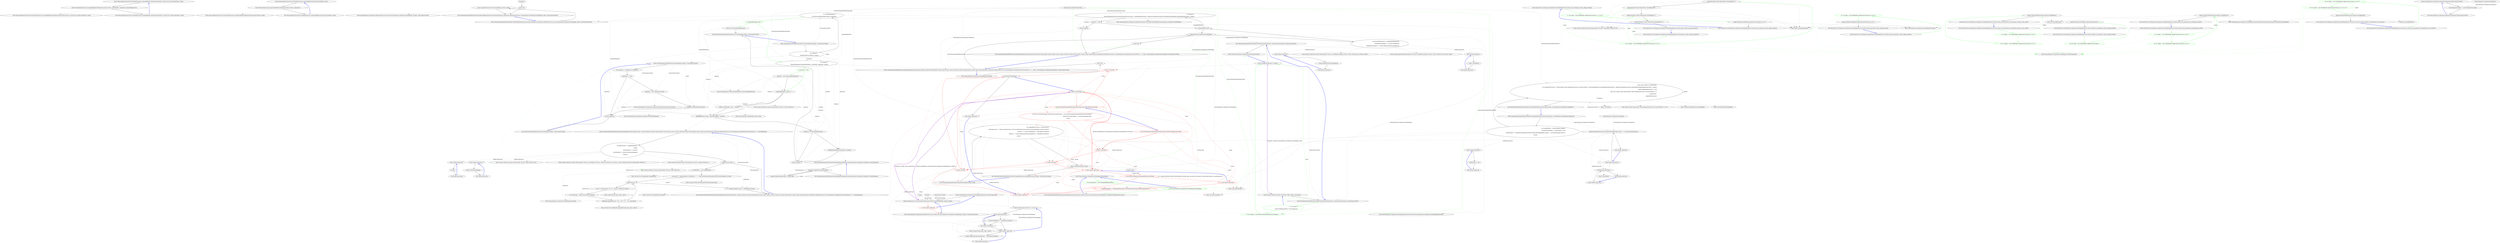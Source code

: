 digraph  {
n0 [cluster="Nancy.Authentication.Forms.ModuleExtensions.LoginAndRedirect(Nancy.NancyModule, System.Guid, System.DateTime?, string)", label="Entry Nancy.Authentication.Forms.ModuleExtensions.LoginAndRedirect(Nancy.NancyModule, System.Guid, System.DateTime?, string)", span="17-17"];
n1 [cluster="Nancy.Authentication.Forms.ModuleExtensions.LoginAndRedirect(Nancy.NancyModule, System.Guid, System.DateTime?, string)", label="return FormsAuthentication.UserLoggedInRedirectResponse(module.Context, userIdentifier, cookieExpiry, fallbackRedirectUrl);", span="19-19"];
n2 [cluster="Nancy.Authentication.Forms.ModuleExtensions.LoginAndRedirect(Nancy.NancyModule, System.Guid, System.DateTime?, string)", label="Exit Nancy.Authentication.Forms.ModuleExtensions.LoginAndRedirect(Nancy.NancyModule, System.Guid, System.DateTime?, string)", span="17-17"];
n3 [cluster="Nancy.Authentication.Forms.FormsAuthentication.UserLoggedInRedirectResponse(Nancy.NancyContext, System.Guid, System.DateTime?, string)", label="Entry Nancy.Authentication.Forms.FormsAuthentication.UserLoggedInRedirectResponse(Nancy.NancyContext, System.Guid, System.DateTime?, string)", span="80-80"];
n4 [cluster="Nancy.Authentication.Forms.ModuleExtensions.LogoutAndRedirect(Nancy.NancyModule, string)", label="Entry Nancy.Authentication.Forms.ModuleExtensions.LogoutAndRedirect(Nancy.NancyModule, string)", span="28-28"];
n5 [cluster="Nancy.Authentication.Forms.ModuleExtensions.LogoutAndRedirect(Nancy.NancyModule, string)", label="return FormsAuthentication.LogOutAndRedirectResponse(module.Context, redirectUrl);", span="30-30"];
n6 [cluster="Nancy.Authentication.Forms.ModuleExtensions.LogoutAndRedirect(Nancy.NancyModule, string)", label="Exit Nancy.Authentication.Forms.ModuleExtensions.LogoutAndRedirect(Nancy.NancyModule, string)", span="28-28"];
n7 [cluster="Nancy.Authentication.Forms.FormsAuthentication.LogOutAndRedirectResponse(Nancy.NancyContext, string)", label="Entry Nancy.Authentication.Forms.FormsAuthentication.LogOutAndRedirectResponse(Nancy.NancyContext, string)", span="102-102"];
m0_138 [cluster="Nancy.Responses.Negotiation.IResponseProcessor.Process(Nancy.Responses.Negotiation.MediaRange, dynamic, Nancy.NancyContext)", file="MediaRange.cs", label="Entry Nancy.Responses.Negotiation.IResponseProcessor.Process(Nancy.Responses.Negotiation.MediaRange, dynamic, Nancy.NancyContext)", span="32-32"];
m0_32 [cluster="string.Substring(int)", file="MediaRange.cs", label="Entry string.Substring(int)", span="0-0"];
m0_107 [cluster="string.Format(string, object, object)", file="MediaRange.cs", label="Entry string.Format(string, object, object)", span="0-0"];
m0_44 [cluster="string.Format(string, object, object)", file="MediaRange.cs", label="Entry string.Format(string, object, object)", span="0-0"];
m0_86 [cluster="Nancy.Response.WithHeader(string, string)", file="MediaRange.cs", label="Entry Nancy.Response.WithHeader(string, string)", span="46-46"];
m0_57 [cluster="System.Linq.IOrderedEnumerable<TSource>.ThenByDescending<TSource, TKey>(System.Func<TSource, TKey>)", file="MediaRange.cs", label="Entry System.Linq.IOrderedEnumerable<TSource>.ThenByDescending<TSource, TKey>(System.Func<TSource, TKey>)", span="0-0"];
m0_8 [cluster="Nancy.Routing.DefaultRouteInvoker.Invoke(Nancy.Routing.Route, Nancy.DynamicDictionary, Nancy.NancyContext)", file="MediaRange.cs", label="return strategy.Invoke(result, context);", span="45-45"];
m0_9 [cluster="Nancy.Routing.DefaultRouteInvoker.Invoke(Nancy.Routing.Route, Nancy.DynamicDictionary, Nancy.NancyContext)", file="MediaRange.cs", label="Exit Nancy.Routing.DefaultRouteInvoker.Invoke(Nancy.Routing.Route, Nancy.DynamicDictionary, Nancy.NancyContext)", span="38-38"];
m0_10 [cluster="Nancy.Routing.Route.Invoke(Nancy.DynamicDictionary)", file="MediaRange.cs", label="Entry Nancy.Routing.Route.Invoke(Nancy.DynamicDictionary)", span="54-54"];
m0_23 [cluster="Nancy.Responses.Negotiation.MediaRange.FromString(string)", color=red, community=0, file="MediaRange.cs", label="2: range.Parameters = MediaRangeParameters.FromString(contentType.Substring(separator))", span="95-95"];
m0_58 [cluster="Nancy.Responses.Negotiation.NegotiationContext.GetModelForMediaRange(Nancy.Responses.Negotiation.MediaRange)", file="MediaRange.cs", label="Entry Nancy.Responses.Negotiation.NegotiationContext.GetModelForMediaRange(Nancy.Responses.Negotiation.MediaRange)", span="61-61"];
m0_81 [cluster="Nancy.Routing.DefaultRouteInvoker.GetNegotiator(object, Nancy.NancyContext)", file="MediaRange.cs", label="Entry Nancy.Routing.DefaultRouteInvoker.GetNegotiator(object, Nancy.NancyContext)", span="194-194"];
m0_139 [cluster="Nancy.Routing.DefaultRouteInvoker.GetNegotiator(object, Nancy.NancyContext)", file="MediaRange.cs", label="var negotiator = routeResult as Negotiator", span="196-196"];
m0_141 [cluster="Nancy.Routing.DefaultRouteInvoker.GetNegotiator(object, Nancy.NancyContext)", file="MediaRange.cs", label="negotiator = new Negotiator(context)", span="200-200"];
m0_142 [cluster="Nancy.Routing.DefaultRouteInvoker.GetNegotiator(object, Nancy.NancyContext)", file="MediaRange.cs", label="negotiator.WithModel(routeResult)", span="201-201"];
m0_143 [cluster="Nancy.Routing.DefaultRouteInvoker.GetNegotiator(object, Nancy.NancyContext)", file="MediaRange.cs", label="return negotiator;", span="204-204"];
m0_140 [cluster="Nancy.Routing.DefaultRouteInvoker.GetNegotiator(object, Nancy.NancyContext)", file="MediaRange.cs", label="negotiator == null", span="198-198"];
m0_144 [cluster="Nancy.Routing.DefaultRouteInvoker.GetNegotiator(object, Nancy.NancyContext)", file="MediaRange.cs", label="Exit Nancy.Routing.DefaultRouteInvoker.GetNegotiator(object, Nancy.NancyContext)", span="194-194"];
m0_34 [cluster="lambda expression", file="MediaRange.cs", label="Tuple.Create(processor, (ProcessorMatch)processor.CanProcess(acceptHeader, model, context))", span="58-58"];
m0_35 [cluster="lambda expression", color=red, community=0, file="MediaRange.cs", label="21: Exit lambda expression", span="58-58"];
m0_36 [cluster="Nancy.Responses.Negotiation.IResponseProcessor.CanProcess(Nancy.Responses.Negotiation.MediaRange, dynamic, Nancy.NancyContext)", file="MediaRange.cs", label="Entry Nancy.Responses.Negotiation.IResponseProcessor.CanProcess(Nancy.Responses.Negotiation.MediaRange, dynamic, Nancy.NancyContext)", span="23-23"];
m0_7 [cluster="Nancy.Routing.DefaultRouteInvoker.Invoke(Nancy.Routing.Route, Nancy.DynamicDictionary, Nancy.NancyContext)", color=green, community=0, file="MediaRange.cs", label="9: var strategy = this.GetInvocationStrategy(result.GetType())", span="43-43"];
m0_37 [cluster="System.Tuple.Create<T1, T2>(T1, T2)", file="MediaRange.cs", label="Entry System.Tuple.Create<T1, T2>(T1, T2)", span="0-0"];
m0_38 [cluster="lambda expression", file="MediaRange.cs", label="Entry lambda expression", span="59-59"];
m0_39 [cluster="lambda expression", file="MediaRange.cs", label="x.Item2.ModelResult != MatchResult.NoMatch", span="59-59"];
m0_40 [cluster="lambda expression", file="MediaRange.cs", label="Exit lambda expression", span="59-59"];
m0_41 [cluster="lambda expression", file="MediaRange.cs", label="Entry lambda expression", span="60-60"];
m0_28 [cluster="Nancy.Routing.DefaultRouteInvoker.GetCompatibleProcessorsByHeader(string, dynamic, Nancy.NancyContext)", file="MediaRange.cs", label="var compatibleProcessors = this.processors\r\n                .Select(processor => Tuple.Create(processor, (ProcessorMatch)processor.CanProcess(acceptHeader, model, context)))\r\n                .Where(x => x.Item2.ModelResult != MatchResult.NoMatch)\r\n                .Where(x => x.Item2.RequestedContentTypeResult != MatchResult.NoMatch)\r\n                .ToList()", span="57-61"];
m0_133 [cluster="Unk.Matches", file="MediaRange.cs", label="Entry Unk.Matches", span=""];
m0_12 [cluster="Unk.GetType", file="MediaRange.cs", label="Entry Unk.GetType", span=""];
m0_13 [cluster="Nancy.Routing.DefaultRouteInvoker.GetInvocationStrategy(System.Type)", color=red, community=0, file="MediaRange.cs", label="9: Entry Nancy.Routing.DefaultRouteInvoker.GetInvocationStrategy(System.Type)", span="48-48"];
m0_14 [cluster="Unk.Invoke", color=red, community=0, file="MediaRange.cs", label="9: Entry Unk.Invoke", span=""];
m0_15 [cluster="Nancy.Routing.DefaultRouteInvoker.GetInvocationStrategy(System.Type)", color=red, community=0, file="MediaRange.cs", label="9: return invocationStrategies.Where(invocationStrategy => invocationStrategy.Key.IsAssignableFrom(resultType))\r\n                                        .Select(invocationStrategy => invocationStrategy.Value)\r\n                                        .First();", span="50-52"];
m0_17 [cluster="Unk.Where", color=red, community=0, file="MediaRange.cs", label="9: Entry Unk.Where", span=""];
m0_19 [cluster="Unk.First", color=red, community=0, file="MediaRange.cs", label="9: Entry Unk.First", span=""];
m0_22 [cluster="lambda expression", color=red, community=0, file="MediaRange.cs", label="9: Exit lambda expression", span="50-50"];
m0_16 [cluster="Nancy.Routing.DefaultRouteInvoker.GetInvocationStrategy(System.Type)", color=red, community=0, file="MediaRange.cs", label="9: Exit Nancy.Routing.DefaultRouteInvoker.GetInvocationStrategy(System.Type)", span="48-48"];
m0_18 [cluster="Unk.Select", color=red, community=0, file="MediaRange.cs", label="9: Entry Unk.Select", span=""];
m0_20 [cluster="lambda expression", color=red, community=0, file="MediaRange.cs", label="5: Entry lambda expression", span="50-50"];
m0_21 [cluster="lambda expression", color=red, community=0, file="MediaRange.cs", label="9: invocationStrategy.Key.IsAssignableFrom(resultType)", span="50-50"];
m0_24 [cluster="lambda expression", color=red, community=0, file="MediaRange.cs", label="9: Entry lambda expression", span="51-51"];
m0_25 [cluster="lambda expression", file="MediaRange.cs", label="invocationStrategy.Value", span="51-51"];
m0_105 [cluster="System.Text.StringBuilder.StringBuilder()", file="MediaRange.cs", label="Entry System.Text.StringBuilder.StringBuilder()", span="0-0"];
m0_87 [cluster="Nancy.Routing.DefaultRouteInvoker.AddLinkHeaders(Nancy.NancyContext, System.Collections.Generic.IEnumerable<System.Tuple<string, System.Collections.Generic.IEnumerable<System.Tuple<Nancy.Responses.Negotiation.IResponseProcessor, Nancy.Responses.Negotiation.ProcessorMatch>>>>, Nancy.Response)", file="MediaRange.cs", label="Entry Nancy.Routing.DefaultRouteInvoker.AddLinkHeaders(Nancy.NancyContext, System.Collections.Generic.IEnumerable<System.Tuple<string, System.Collections.Generic.IEnumerable<System.Tuple<Nancy.Responses.Negotiation.IResponseProcessor, Nancy.Responses.Negotiation.ProcessorMatch>>>>, Nancy.Response)", span="140-140"];
m0_93 [cluster="Nancy.Routing.DefaultRouteInvoker.AddLinkHeaders(Nancy.NancyContext, System.Collections.Generic.IEnumerable<System.Tuple<string, System.Collections.Generic.IEnumerable<System.Tuple<Nancy.Responses.Negotiation.IResponseProcessor, Nancy.Responses.Negotiation.ProcessorMatch>>>>, Nancy.Response)", file="MediaRange.cs", label="linkProcessors.Any()", span="148-148"];
m0_92 [cluster="Nancy.Routing.DefaultRouteInvoker.AddLinkHeaders(Nancy.NancyContext, System.Collections.Generic.IEnumerable<System.Tuple<string, System.Collections.Generic.IEnumerable<System.Tuple<Nancy.Responses.Negotiation.IResponseProcessor, Nancy.Responses.Negotiation.ProcessorMatch>>>>, Nancy.Response)", file="MediaRange.cs", label="var linkProcessors = compatibleHeaders\r\n                .Skip(1)\r\n                .SelectMany(m => m.Item2)\r\n                .SelectMany(p => p.Item1.ExtensionMappings)\r\n                .ToArray()", span="142-146"];
m0_94 [cluster="Nancy.Routing.DefaultRouteInvoker.AddLinkHeaders(Nancy.NancyContext, System.Collections.Generic.IEnumerable<System.Tuple<string, System.Collections.Generic.IEnumerable<System.Tuple<Nancy.Responses.Negotiation.IResponseProcessor, Nancy.Responses.Negotiation.ProcessorMatch>>>>, Nancy.Response)", file="MediaRange.cs", label="var linkBuilder = new StringBuilder()", span="150-150"];
m0_95 [cluster="Nancy.Routing.DefaultRouteInvoker.AddLinkHeaders(Nancy.NancyContext, System.Collections.Generic.IEnumerable<System.Tuple<string, System.Collections.Generic.IEnumerable<System.Tuple<Nancy.Responses.Negotiation.IResponseProcessor, Nancy.Responses.Negotiation.ProcessorMatch>>>>, Nancy.Response)", file="MediaRange.cs", label="var baseUrl = context.Request.Url.BasePath + ''/'' + Path.GetFileNameWithoutExtension(context.Request.Url.Path)", span="152-152"];
m0_100 [cluster="Nancy.Routing.DefaultRouteInvoker.AddLinkHeaders(Nancy.NancyContext, System.Collections.Generic.IEnumerable<System.Tuple<string, System.Collections.Generic.IEnumerable<System.Tuple<Nancy.Responses.Negotiation.IResponseProcessor, Nancy.Responses.Negotiation.ProcessorMatch>>>>, Nancy.Response)", file="MediaRange.cs", label="response.Headers[''Link''] = linkBuilder.ToString()", span="161-161"];
m0_96 [cluster="Nancy.Routing.DefaultRouteInvoker.AddLinkHeaders(Nancy.NancyContext, System.Collections.Generic.IEnumerable<System.Tuple<string, System.Collections.Generic.IEnumerable<System.Tuple<Nancy.Responses.Negotiation.IResponseProcessor, Nancy.Responses.Negotiation.ProcessorMatch>>>>, Nancy.Response)", file="MediaRange.cs", label=linkProcessors, span="153-153"];
m0_99 [cluster="Nancy.Routing.DefaultRouteInvoker.AddLinkHeaders(Nancy.NancyContext, System.Collections.Generic.IEnumerable<System.Tuple<string, System.Collections.Generic.IEnumerable<System.Tuple<Nancy.Responses.Negotiation.IResponseProcessor, Nancy.Responses.Negotiation.ProcessorMatch>>>>, Nancy.Response)", file="MediaRange.cs", label="linkBuilder.AppendFormat(''<{0}>; rel=\''{1}\'','', url, contentType)", span="158-158"];
m0_97 [cluster="Nancy.Routing.DefaultRouteInvoker.AddLinkHeaders(Nancy.NancyContext, System.Collections.Generic.IEnumerable<System.Tuple<string, System.Collections.Generic.IEnumerable<System.Tuple<Nancy.Responses.Negotiation.IResponseProcessor, Nancy.Responses.Negotiation.ProcessorMatch>>>>, Nancy.Response)", file="MediaRange.cs", label="var url = string.Format(''{0}.{1}'', baseUrl, linkProcessor.Item1)", span="155-155"];
m0_98 [cluster="Nancy.Routing.DefaultRouteInvoker.AddLinkHeaders(Nancy.NancyContext, System.Collections.Generic.IEnumerable<System.Tuple<string, System.Collections.Generic.IEnumerable<System.Tuple<Nancy.Responses.Negotiation.IResponseProcessor, Nancy.Responses.Negotiation.ProcessorMatch>>>>, Nancy.Response)", file="MediaRange.cs", label="var contentType = linkProcessor.Item2.ToString()", span="156-156"];
m0_101 [cluster="Nancy.Routing.DefaultRouteInvoker.AddLinkHeaders(Nancy.NancyContext, System.Collections.Generic.IEnumerable<System.Tuple<string, System.Collections.Generic.IEnumerable<System.Tuple<Nancy.Responses.Negotiation.IResponseProcessor, Nancy.Responses.Negotiation.ProcessorMatch>>>>, Nancy.Response)", file="MediaRange.cs", label="Exit Nancy.Routing.DefaultRouteInvoker.AddLinkHeaders(Nancy.NancyContext, System.Collections.Generic.IEnumerable<System.Tuple<string, System.Collections.Generic.IEnumerable<System.Tuple<Nancy.Responses.Negotiation.IResponseProcessor, Nancy.Responses.Negotiation.ProcessorMatch>>>>, Nancy.Response)", span="140-140"];
m0_83 [cluster="System.Collections.Generic.IEnumerable<TSource>.Any<TSource>()", file="MediaRange.cs", label="Entry System.Collections.Generic.IEnumerable<TSource>.Any<TSource>()", span="0-0"];
m0_42 [cluster="lambda expression", file="MediaRange.cs", label="x.Item2.RequestedContentTypeResult != MatchResult.NoMatch", span="60-60"];
m0_110 [cluster="System.Text.StringBuilder.ToString()", file="MediaRange.cs", label="Entry System.Text.StringBuilder.ToString()", span="0-0"];
m0_4 [cluster="System.Collections.Generic.Dictionary<TKey, TValue>.Dictionary()", file="MediaRange.cs", label="Entry System.Collections.Generic.Dictionary<TKey, TValue>.Dictionary()", span="0-0"];
m0_5 [cluster="Nancy.Routing.DefaultRouteInvoker.Invoke(Nancy.Routing.Route, Nancy.DynamicDictionary, Nancy.NancyContext)", file="MediaRange.cs", label="Entry Nancy.Routing.DefaultRouteInvoker.Invoke(Nancy.Routing.Route, Nancy.DynamicDictionary, Nancy.NancyContext)", span="38-38"];
m0_6 [cluster="Nancy.Routing.DefaultRouteInvoker.Invoke(Nancy.Routing.Route, Nancy.DynamicDictionary, Nancy.NancyContext)", color=green, community=0, file="MediaRange.cs", label="23: var result =\r\n                route.Invoke(parameters) ?? new Response()", span="40-41"];
m0_30 [cluster="Nancy.Routing.DefaultRouteInvoker.GetCompatibleProcessorsByHeader(string, dynamic, Nancy.NancyContext)", file="MediaRange.cs", label="Exit Nancy.Routing.DefaultRouteInvoker.GetCompatibleProcessorsByHeader(string, dynamic, Nancy.NancyContext)", span="55-55"];
m0_27 [cluster="System.ArgumentException.ArgumentException(string, string)", file="MediaRange.cs", label="Entry System.ArgumentException.ArgumentException(string, string)", span="0-0"];
m0_29 [cluster="string.Split(params char[])", file="MediaRange.cs", label="Entry string.Split(params char[])", span="0-0"];
m0_59 [cluster="Nancy.Routing.DefaultRouteInvoker.SafeInvokeResponseProcessor(Nancy.Responses.Negotiation.IResponseProcessor, Nancy.Responses.Negotiation.MediaRange, object, Nancy.NancyContext)", file="MediaRange.cs", label="Entry Nancy.Routing.DefaultRouteInvoker.SafeInvokeResponseProcessor(Nancy.Responses.Negotiation.IResponseProcessor, Nancy.Responses.Negotiation.MediaRange, object, Nancy.NancyContext)", span="181-181"];
m0_134 [cluster="Nancy.Routing.DefaultRouteInvoker.SafeInvokeResponseProcessor(Nancy.Responses.Negotiation.IResponseProcessor, Nancy.Responses.Negotiation.MediaRange, object, Nancy.NancyContext)", file="MediaRange.cs", label="return responseProcessor.Process(mediaRange, model, context);", span="185-185"];
m0_136 [cluster="Nancy.Routing.DefaultRouteInvoker.SafeInvokeResponseProcessor(Nancy.Responses.Negotiation.IResponseProcessor, Nancy.Responses.Negotiation.MediaRange, object, Nancy.NancyContext)", file="MediaRange.cs", label="return null;", span="191-191"];
m0_135 [cluster="Nancy.Routing.DefaultRouteInvoker.SafeInvokeResponseProcessor(Nancy.Responses.Negotiation.IResponseProcessor, Nancy.Responses.Negotiation.MediaRange, object, Nancy.NancyContext)", file="MediaRange.cs", label=Exception, span="187-187"];
m0_137 [cluster="Nancy.Routing.DefaultRouteInvoker.SafeInvokeResponseProcessor(Nancy.Responses.Negotiation.IResponseProcessor, Nancy.Responses.Negotiation.MediaRange, object, Nancy.NancyContext)", file="MediaRange.cs", label="Exit Nancy.Routing.DefaultRouteInvoker.SafeInvokeResponseProcessor(Nancy.Responses.Negotiation.IResponseProcessor, Nancy.Responses.Negotiation.MediaRange, object, Nancy.NancyContext)", span="181-181"];
m0_123 [cluster="Unk.ToArray", file="MediaRange.cs", label="Entry Unk.ToArray", span=""];
m0_122 [cluster="Tuple<string, IEnumerable<Tuple<IResponseProcessor, ProcessorMatch>>>.cstr", file="MediaRange.cs", label="Entry Tuple<string, IEnumerable<Tuple<IResponseProcessor, ProcessorMatch>>>.cstr", span=""];
m0_106 [cluster="System.IO.Path.GetFileNameWithoutExtension(string)", file="MediaRange.cs", label="Entry System.IO.Path.GetFileNameWithoutExtension(string)", span="0-0"];
m0_43 [cluster="lambda expression", file="MediaRange.cs", label="Exit lambda expression", span="60-60"];
m0_121 [cluster="Unk.GetCompatibleProcessorsByHeader", file="MediaRange.cs", label="Entry Unk.GetCompatibleProcessorsByHeader", span=""];
m0_102 [cluster="System.Collections.Generic.IEnumerable<TSource>.Skip<TSource>(int)", file="MediaRange.cs", label="Entry System.Collections.Generic.IEnumerable<TSource>.Skip<TSource>(int)", span="0-0"];
m0_103 [cluster="System.Collections.Generic.IEnumerable<TSource>.SelectMany<TSource, TResult>(System.Func<TSource, System.Collections.Generic.IEnumerable<TResult>>)", file="MediaRange.cs", label="Entry System.Collections.Generic.IEnumerable<TSource>.SelectMany<TSource, TResult>(System.Func<TSource, System.Collections.Generic.IEnumerable<TResult>>)", span="0-0"];
m0_109 [cluster="System.Text.StringBuilder.AppendFormat(string, object, object)", file="MediaRange.cs", label="Entry System.Text.StringBuilder.AppendFormat(string, object, object)", span="0-0"];
m0_88 [cluster="Nancy.Routing.DefaultRouteInvoker.AddNegotiatedHeaders(Nancy.Responses.Negotiation.Negotiator, Nancy.Response)", file="MediaRange.cs", label="Entry Nancy.Routing.DefaultRouteInvoker.AddNegotiatedHeaders(Nancy.Responses.Negotiation.Negotiator, Nancy.Response)", span="132-132"];
m0_89 [cluster="Nancy.Routing.DefaultRouteInvoker.AddNegotiatedHeaders(Nancy.Responses.Negotiation.Negotiator, Nancy.Response)", file="MediaRange.cs", label="negotiator.NegotiationContext.Headers", span="134-134"];
m0_90 [cluster="Nancy.Routing.DefaultRouteInvoker.AddNegotiatedHeaders(Nancy.Responses.Negotiation.Negotiator, Nancy.Response)", file="MediaRange.cs", label="response.Headers[header.Key] = header.Value", span="136-136"];
m0_91 [cluster="Nancy.Routing.DefaultRouteInvoker.AddNegotiatedHeaders(Nancy.Responses.Negotiation.Negotiator, Nancy.Response)", file="MediaRange.cs", label="Exit Nancy.Routing.DefaultRouteInvoker.AddNegotiatedHeaders(Nancy.Responses.Negotiation.Negotiator, Nancy.Response)", span="132-132"];
m0_108 [cluster="Nancy.Responses.Negotiation.MediaRange.ToString()", file="MediaRange.cs", label="Entry Nancy.Responses.Negotiation.MediaRange.ToString()", span="61-61"];
m0_45 [cluster="Nancy.Responses.Negotiation.MediaRange.ToString()", file="MediaRange.cs", label="Entry Nancy.Responses.Negotiation.MediaRange.ToString()", span="116-116"];
m0_46 [cluster="Nancy.Responses.Negotiation.MediaRange.ToString()", file="MediaRange.cs", label="return this;", span="118-118"];
m0_47 [cluster="Nancy.Routing.DefaultRouteInvoker.NegotiateResponse(System.Collections.Generic.IEnumerable<System.Tuple<string, System.Collections.Generic.IEnumerable<System.Tuple<Nancy.Responses.Negotiation.IResponseProcessor, Nancy.Responses.Negotiation.ProcessorMatch>>>>, object, Nancy.Responses.Negotiation.Negotiator, Nancy.NancyContext)", file="MediaRange.cs", label="Entry Nancy.Routing.DefaultRouteInvoker.NegotiateResponse(System.Collections.Generic.IEnumerable<System.Tuple<string, System.Collections.Generic.IEnumerable<System.Tuple<Nancy.Responses.Negotiation.IResponseProcessor, Nancy.Responses.Negotiation.ProcessorMatch>>>>, object, Nancy.Responses.Negotiation.Negotiator, Nancy.NancyContext)", span="73-73"];
m0_26 [cluster="lambda expression", file="MediaRange.cs", label="Exit lambda expression", span="51-51"];
m0_84 [cluster="Nancy.Responses.NotAcceptableResponse.NotAcceptableResponse()", file="MediaRange.cs", label="Entry Nancy.Responses.NotAcceptableResponse.NotAcceptableResponse()", span="10-10"];
m0_82 [cluster="Nancy.Routing.DefaultRouteInvoker.GetCompatibleHeaders(Nancy.NancyContext, Nancy.Responses.Negotiation.Negotiator)", file="MediaRange.cs", label="Entry Nancy.Routing.DefaultRouteInvoker.GetCompatibleHeaders(Nancy.NancyContext, Nancy.Responses.Negotiation.Negotiator)", span="165-165"];
m0_118 [cluster="Nancy.Routing.DefaultRouteInvoker.GetCompatibleHeaders(Nancy.NancyContext, Nancy.Responses.Negotiation.Negotiator)", file="MediaRange.cs", label="return (from header in acceptHeaders\r\n                    let compatibleProcessors = (IEnumerable<Tuple<IResponseProcessor, ProcessorMatch>>)GetCompatibleProcessorsByHeader(header.Item1, negotiator.NegotiationContext.GetModelForMediaRange(header.Item1), context)\r\n                    where compatibleProcessors != null\r\n                    select new Tuple<string, IEnumerable<Tuple<IResponseProcessor, ProcessorMatch>>>(\r\n                        header.Item1,\r\n                        compatibleProcessors\r\n                    )).ToArray();", span="172-178"];
m0_117 [cluster="Nancy.Routing.DefaultRouteInvoker.GetCompatibleHeaders(Nancy.NancyContext, Nancy.Responses.Negotiation.Negotiator)", file="MediaRange.cs", label="var acceptHeaders = context.Request.Headers\r\n                .Accept.Where(header => header.Item2 > 0m)\r\n                .Where(header => negotiator.NegotiationContext.PermissableMediaRanges.Any(mr => mr.Matches(header.Item1)))\r\n                .ToList()", span="167-170"];
m0_119 [cluster="Nancy.Routing.DefaultRouteInvoker.GetCompatibleHeaders(Nancy.NancyContext, Nancy.Responses.Negotiation.Negotiator)", file="MediaRange.cs", label="Exit Nancy.Routing.DefaultRouteInvoker.GetCompatibleHeaders(Nancy.NancyContext, Nancy.Responses.Negotiation.Negotiator)", span="165-165"];
m0_3 [cluster="Nancy.Routing.DefaultRouteInvoker.DefaultRouteInvoker(System.Collections.Generic.IEnumerable<Nancy.Responses.Negotiation.IResponseProcessor>)", file="MediaRange.cs", label="Exit Nancy.Routing.DefaultRouteInvoker.DefaultRouteInvoker(System.Collections.Generic.IEnumerable<Nancy.Responses.Negotiation.IResponseProcessor>)", span="19-19"];
m0_66 [cluster="Nancy.Routing.DefaultRouteInvoker.ProcessAsNegotiator(object, Nancy.NancyContext)", file="MediaRange.cs", label="Entry Nancy.Routing.DefaultRouteInvoker.ProcessAsNegotiator(object, Nancy.NancyContext)", span="96-96"];
m0_69 [cluster="Nancy.Routing.DefaultRouteInvoker.ProcessAsNegotiator(object, Nancy.NancyContext)", color=green, community=0, file="MediaRange.cs", label="8: !compatibleHeaders.Any()", span="104-104"];
m0_68 [cluster="Nancy.Routing.DefaultRouteInvoker.ProcessAsNegotiator(object, Nancy.NancyContext)", file="MediaRange.cs", label="var compatibleHeaders = \r\n                this.GetCompatibleHeaders(context, negotiator)", span="101-102"];
m0_70 [cluster="Nancy.Routing.DefaultRouteInvoker.ProcessAsNegotiator(object, Nancy.NancyContext)", file="MediaRange.cs", label="return new NotAcceptableResponse();", span="106-106"];
m0_71 [cluster="Nancy.Routing.DefaultRouteInvoker.ProcessAsNegotiator(object, Nancy.NancyContext)", file="MediaRange.cs", label="var response =\r\n                NegotiateResponse(compatibleHeaders, routeResult, negotiator, context)", span="109-110"];
m0_72 [cluster="Nancy.Routing.DefaultRouteInvoker.ProcessAsNegotiator(object, Nancy.NancyContext)", color=green, community=0, file="MediaRange.cs", label="8: response == null", span="112-112"];
m0_73 [cluster="Nancy.Routing.DefaultRouteInvoker.ProcessAsNegotiator(object, Nancy.NancyContext)", file="MediaRange.cs", label="response = new NotAcceptableResponse()", span="114-114"];
m0_74 [cluster="Nancy.Routing.DefaultRouteInvoker.ProcessAsNegotiator(object, Nancy.NancyContext)", file="MediaRange.cs", label="compatibleHeaders.Count() > 1", span="117-117"];
m0_67 [cluster="Nancy.Routing.DefaultRouteInvoker.ProcessAsNegotiator(object, Nancy.NancyContext)", file="MediaRange.cs", label="var negotiator = \r\n                GetNegotiator(routeResult, context)", span="98-99"];
m0_76 [cluster="Nancy.Routing.DefaultRouteInvoker.ProcessAsNegotiator(object, Nancy.NancyContext)", file="MediaRange.cs", label="AddLinkHeaders(context, compatibleHeaders, response)", span="122-122"];
m0_75 [cluster="Nancy.Routing.DefaultRouteInvoker.ProcessAsNegotiator(object, Nancy.NancyContext)", file="MediaRange.cs", label="response.WithHeader(''Vary'', ''Accept'')", span="119-119"];
m0_77 [cluster="Nancy.Routing.DefaultRouteInvoker.ProcessAsNegotiator(object, Nancy.NancyContext)", file="MediaRange.cs", label="!(response is NotAcceptableResponse)", span="124-124"];
m0_78 [cluster="Nancy.Routing.DefaultRouteInvoker.ProcessAsNegotiator(object, Nancy.NancyContext)", file="MediaRange.cs", label="AddNegotiatedHeaders(negotiator, response)", span="126-126"];
m0_79 [cluster="Nancy.Routing.DefaultRouteInvoker.ProcessAsNegotiator(object, Nancy.NancyContext)", file="MediaRange.cs", label="return response;", span="129-129"];
m0_80 [cluster="Nancy.Routing.DefaultRouteInvoker.ProcessAsNegotiator(object, Nancy.NancyContext)", file="MediaRange.cs", label="Exit Nancy.Routing.DefaultRouteInvoker.ProcessAsNegotiator(object, Nancy.NancyContext)", span="96-96"];
m0_63 [cluster="lambda expression", file="MediaRange.cs", label="Entry lambda expression", span="79-79"];
m0_33 [cluster="Nancy.Responses.Negotiation.MediaRangeParameters.FromString(string)", file="MediaRange.cs", label="Entry Nancy.Responses.Negotiation.MediaRangeParameters.FromString(string)", span="100-100"];
m0_128 [cluster="lambda expression", file="MediaRange.cs", label="negotiator.NegotiationContext.PermissableMediaRanges.Any(mr => mr.Matches(header.Item1))", span="169-169"];
m0_124 [cluster="lambda expression", file="MediaRange.cs", label="Entry lambda expression", span="168-168"];
m0_127 [cluster="lambda expression", file="MediaRange.cs", label="Entry lambda expression", span="169-169"];
m0_129 [cluster="lambda expression", file="MediaRange.cs", label="Exit lambda expression", span="169-169"];
m0_130 [cluster="lambda expression", file="MediaRange.cs", label="Entry lambda expression", span="169-169"];
m0_111 [cluster="lambda expression", file="MediaRange.cs", label="Entry lambda expression", span="144-144"];
m0_114 [cluster="lambda expression", file="MediaRange.cs", label="Entry lambda expression", span="145-145"];
m0_60 [cluster="lambda expression", file="MediaRange.cs", label="Entry lambda expression", span="78-78"];
m0_126 [cluster="lambda expression", file="MediaRange.cs", label="Exit lambda expression", span="168-168"];
m0_125 [cluster="lambda expression", file="MediaRange.cs", label="header.Item2 > 0m", span="168-168"];
m0_131 [cluster="lambda expression", file="MediaRange.cs", label="mr.Matches(header.Item1)", span="169-169"];
m0_132 [cluster="lambda expression", file="MediaRange.cs", label="Exit lambda expression", span="169-169"];
m0_113 [cluster="lambda expression", file="MediaRange.cs", label="Exit lambda expression", span="144-144"];
m0_112 [cluster="lambda expression", file="MediaRange.cs", label="m.Item2", span="144-144"];
m0_116 [cluster="lambda expression", file="MediaRange.cs", label="Exit lambda expression", span="145-145"];
m0_115 [cluster="lambda expression", file="MediaRange.cs", label="p.Item1.ExtensionMappings", span="145-145"];
m0_62 [cluster="lambda expression", file="MediaRange.cs", label="Exit lambda expression", span="78-78"];
m0_61 [cluster="lambda expression", file="MediaRange.cs", label="x.Item2.ModelResult", span="78-78"];
m0_64 [cluster="lambda expression", file="MediaRange.cs", label="x.Item2.RequestedContentTypeResult", span="79-79"];
m0_65 [cluster="lambda expression", file="MediaRange.cs", label="Exit lambda expression", span="79-79"];
m0_56 [cluster="System.Collections.Generic.IEnumerable<TSource>.OrderByDescending<TSource, TKey>(System.Func<TSource, TKey>)", file="MediaRange.cs", label="Entry System.Collections.Generic.IEnumerable<TSource>.OrderByDescending<TSource, TKey>(System.Func<TSource, TKey>)", span="0-0"];
m0_145 [cluster="Nancy.Responses.Negotiation.Negotiator.Negotiator(Nancy.NancyContext)", file="MediaRange.cs", label="Entry Nancy.Responses.Negotiation.Negotiator.Negotiator(Nancy.NancyContext)", span="9-9"];
m0_85 [cluster="System.Collections.Generic.IEnumerable<TSource>.Count<TSource>()", file="MediaRange.cs", label="Entry System.Collections.Generic.IEnumerable<TSource>.Count<TSource>()", span="0-0"];
m0_120 [cluster="Unk.GetModelForMediaRange", file="MediaRange.cs", label="Entry Unk.GetModelForMediaRange", span=""];
m0_31 [cluster="string.IndexOf(char)", file="MediaRange.cs", label="Entry string.IndexOf(char)", span="0-0"];
m0_0 [cluster="Nancy.Responses.Negotiation.MediaRange.MediaRange()", file="MediaRange.cs", label="Entry Nancy.Responses.Negotiation.MediaRange.MediaRange()", span="13-13"];
m0_1 [cluster="Nancy.Responses.Negotiation.MediaRange.MediaRange()", color=green, community=0, file="MediaRange.cs", label="15: this.Parameters = new MediaRangeParameters()", span="15-15"];
m0_2 [cluster="Nancy.Responses.Negotiation.MediaRange.MediaRange()", color=green, community=0, file="MediaRange.cs", label="2: Exit Nancy.Responses.Negotiation.MediaRange.MediaRange()", span="13-13"];
m0_51 [cluster="Nancy.Routing.DefaultRouteInvoker.NegotiateResponse(System.Collections.Generic.IEnumerable<System.Tuple<string, System.Collections.Generic.IEnumerable<System.Tuple<Nancy.Responses.Negotiation.IResponseProcessor, Nancy.Responses.Negotiation.ProcessorMatch>>>>, object, Nancy.Responses.Negotiation.Negotiator, Nancy.NancyContext)", file="MediaRange.cs", label="var response =\r\n                        SafeInvokeResponseProcessor(prioritizedProcessor.Item1, compatibleHeader.Item1, negotiator.NegotiationContext.GetModelForMediaRange(compatibleHeader.Item1), context)", span="83-84"];
m0_48 [cluster="Nancy.Routing.DefaultRouteInvoker.NegotiateResponse(System.Collections.Generic.IEnumerable<System.Tuple<string, System.Collections.Generic.IEnumerable<System.Tuple<Nancy.Responses.Negotiation.IResponseProcessor, Nancy.Responses.Negotiation.ProcessorMatch>>>>, object, Nancy.Responses.Negotiation.Negotiator, Nancy.NancyContext)", file="MediaRange.cs", label="Nancy.Responses.Negotiation.MediaRange", span=""];
m0_50 [cluster="Nancy.Routing.DefaultRouteInvoker.NegotiateResponse(System.Collections.Generic.IEnumerable<System.Tuple<string, System.Collections.Generic.IEnumerable<System.Tuple<Nancy.Responses.Negotiation.IResponseProcessor, Nancy.Responses.Negotiation.ProcessorMatch>>>>, object, Nancy.Responses.Negotiation.Negotiator, Nancy.NancyContext)", file="MediaRange.cs", label=prioritizedProcessors, span="81-81"];
m0_52 [cluster="Nancy.Routing.DefaultRouteInvoker.NegotiateResponse(System.Collections.Generic.IEnumerable<System.Tuple<string, System.Collections.Generic.IEnumerable<System.Tuple<Nancy.Responses.Negotiation.IResponseProcessor, Nancy.Responses.Negotiation.ProcessorMatch>>>>, object, Nancy.Responses.Negotiation.Negotiator, Nancy.NancyContext)", file="MediaRange.cs", label="response != null", span="86-86"];
m0_53 [cluster="Nancy.Routing.DefaultRouteInvoker.NegotiateResponse(System.Collections.Generic.IEnumerable<System.Tuple<string, System.Collections.Generic.IEnumerable<System.Tuple<Nancy.Responses.Negotiation.IResponseProcessor, Nancy.Responses.Negotiation.ProcessorMatch>>>>, object, Nancy.Responses.Negotiation.Negotiator, Nancy.NancyContext)", file="MediaRange.cs", label="return response;", span="88-88"];
m0_49 [cluster="Nancy.Routing.DefaultRouteInvoker.NegotiateResponse(System.Collections.Generic.IEnumerable<System.Tuple<string, System.Collections.Generic.IEnumerable<System.Tuple<Nancy.Responses.Negotiation.IResponseProcessor, Nancy.Responses.Negotiation.ProcessorMatch>>>>, object, Nancy.Responses.Negotiation.Negotiator, Nancy.NancyContext)", file="MediaRange.cs", label="var prioritizedProcessors = compatibleHeader.Item2\r\n                    .OrderByDescending(x => x.Item2.ModelResult)\r\n                    .ThenByDescending(x => x.Item2.RequestedContentTypeResult)", span="77-79"];
m0_54 [cluster="Nancy.Routing.DefaultRouteInvoker.NegotiateResponse(System.Collections.Generic.IEnumerable<System.Tuple<string, System.Collections.Generic.IEnumerable<System.Tuple<Nancy.Responses.Negotiation.IResponseProcessor, Nancy.Responses.Negotiation.ProcessorMatch>>>>, object, Nancy.Responses.Negotiation.Negotiator, Nancy.NancyContext)", file="MediaRange.cs", label="return null;", span="93-93"];
m0_55 [cluster="Nancy.Routing.DefaultRouteInvoker.NegotiateResponse(System.Collections.Generic.IEnumerable<System.Tuple<string, System.Collections.Generic.IEnumerable<System.Tuple<Nancy.Responses.Negotiation.IResponseProcessor, Nancy.Responses.Negotiation.ProcessorMatch>>>>, object, Nancy.Responses.Negotiation.Negotiator, Nancy.NancyContext)", file="MediaRange.cs", label="Exit Nancy.Routing.DefaultRouteInvoker.NegotiateResponse(System.Collections.Generic.IEnumerable<System.Tuple<string, System.Collections.Generic.IEnumerable<System.Tuple<Nancy.Responses.Negotiation.IResponseProcessor, Nancy.Responses.Negotiation.ProcessorMatch>>>>, object, Nancy.Responses.Negotiation.Negotiator, Nancy.NancyContext)", span="73-73"];
m0_104 [cluster="System.Collections.Generic.IEnumerable<TSource>.ToArray<TSource>()", file="MediaRange.cs", label="Entry System.Collections.Generic.IEnumerable<TSource>.ToArray<TSource>()", span="0-0"];
m0_11 [cluster="Nancy.Responses.Negotiation.MediaRangeParameters.Matches(Nancy.Responses.Negotiation.MediaRangeParameters)", file="MediaRange.cs", label="Entry Nancy.Responses.Negotiation.MediaRangeParameters.Matches(Nancy.Responses.Negotiation.MediaRangeParameters)", span="63-63"];
m0_146 [cluster="Nancy.Responses.Negotiation.Negotiator.WithModel(dynamic)", file="MediaRange.cs", label="Entry Nancy.Responses.Negotiation.Negotiator.WithModel(dynamic)", span="96-96"];
m0_147 [file="MediaRange.cs", label="Nancy.Routing.DefaultRouteInvoker", span=""];
m0_148 [file="MediaRange.cs", label="System.Type", span=""];
m0_152 [file="MediaRange.cs", label="Nancy.Responses.Negotiation.Negotiator", span=""];
m0_149 [file="MediaRange.cs", label=string, span=""];
m0_150 [file="MediaRange.cs", label=dynamic, span=""];
m0_151 [file="MediaRange.cs", label="Nancy.NancyContext", span=""];
m0_153 [file="MediaRange.cs", label="?", span=""];
m1_37 [cluster="Nancy.Tests.Unit.Responses.Negotiation.MediaRangeFixture.Should_strip_whitespace_when_calling_tostring()", file="MediaRangeFixture.cs", label="Entry Nancy.Tests.Unit.Responses.Negotiation.MediaRangeFixture.Should_strip_whitespace_when_calling_tostring()", span="77-77"];
m1_38 [cluster="Nancy.Tests.Unit.Responses.Negotiation.MediaRangeFixture.Should_strip_whitespace_when_calling_tostring()", color=green, community=0, file="MediaRangeFixture.cs", label="17: var range = new MediaRange(''application/vnd.nancy ; a=1; b=2'')", span="80-80"];
m1_39 [cluster="Nancy.Tests.Unit.Responses.Negotiation.MediaRangeFixture.Should_strip_whitespace_when_calling_tostring()", file="MediaRangeFixture.cs", label="range.ToString().ShouldEqual(''application/vnd.nancy;a=1;b=2'')", span="83-83"];
m1_40 [cluster="Nancy.Tests.Unit.Responses.Negotiation.MediaRangeFixture.Should_strip_whitespace_when_calling_tostring()", file="MediaRangeFixture.cs", label="Exit Nancy.Tests.Unit.Responses.Negotiation.MediaRangeFixture.Should_strip_whitespace_when_calling_tostring()", span="77-77"];
m1_7 [cluster="Nancy.Responses.Negotiation.MediaRange.FromString(string)", file="MediaRangeFixture.cs", label="Entry Nancy.Responses.Negotiation.MediaRange.FromString(string)", span="69-69"];
m1_9 [cluster="object.ShouldEqual(object)", file="MediaRangeFixture.cs", label="Entry object.ShouldEqual(object)", span="105-105"];
m1_16 [cluster="bool.ShouldBeTrue()", file="MediaRangeFixture.cs", label="Entry bool.ShouldBeTrue()", span="95-95"];
m1_17 [cluster="Nancy.Tests.Unit.Responses.Negotiation.MediaRangeFixture.Should_not_match_with_parameters_if_parameters_do_not_match()", file="MediaRangeFixture.cs", label="Entry Nancy.Tests.Unit.Responses.Negotiation.MediaRangeFixture.Should_not_match_with_parameters_if_parameters_do_not_match()", span="35-35"];
m1_18 [cluster="Nancy.Tests.Unit.Responses.Negotiation.MediaRangeFixture.Should_not_match_with_parameters_if_parameters_do_not_match()", color=green, community=0, file="MediaRangeFixture.cs", label="18: var range1 = new MediaRange(''application/vnd.nancy;a=1;b=2'')", span="38-38"];
m1_19 [cluster="Nancy.Tests.Unit.Responses.Negotiation.MediaRangeFixture.Should_not_match_with_parameters_if_parameters_do_not_match()", color=green, community=0, file="MediaRangeFixture.cs", label="18: var range2 = new MediaRange(''application/vnd.nancy;a=1;b=2;c=3'')", span="39-39"];
m1_20 [cluster="Nancy.Tests.Unit.Responses.Negotiation.MediaRangeFixture.Should_not_match_with_parameters_if_parameters_do_not_match()", file="MediaRangeFixture.cs", label="range1.MatchesWithParameters(range2).ShouldBeFalse()", span="42-42"];
m1_21 [cluster="Nancy.Tests.Unit.Responses.Negotiation.MediaRangeFixture.Should_not_match_with_parameters_if_parameters_do_not_match()", file="MediaRangeFixture.cs", label="Exit Nancy.Tests.Unit.Responses.Negotiation.MediaRangeFixture.Should_not_match_with_parameters_if_parameters_do_not_match()", span="35-35"];
m1_32 [cluster="Nancy.Responses.Negotiation.MediaRange.ToString()", file="MediaRangeFixture.cs", label="Entry Nancy.Responses.Negotiation.MediaRange.ToString()", span="116-116"];
m1_0 [cluster="Nancy.Tests.Unit.Responses.Negotiation.MediaRangeFixture.Should_parse_media_range_parameters()", file="MediaRangeFixture.cs", label="Entry Nancy.Tests.Unit.Responses.Negotiation.MediaRangeFixture.Should_parse_media_range_parameters()", span="11-11"];
m1_1 [cluster="Nancy.Tests.Unit.Responses.Negotiation.MediaRangeFixture.Should_parse_media_range_parameters()", color=green, community=0, file="MediaRangeFixture.cs", label="18: var range = new MediaRange(''application/vnd.nancy;a=1;b=2'')", span="14-14"];
m1_2 [cluster="Nancy.Tests.Unit.Responses.Negotiation.MediaRangeFixture.Should_parse_media_range_parameters()", file="MediaRangeFixture.cs", label="range.Parameters.Keys.ElementAt(0).ShouldEqual(''a'')", span="17-17"];
m1_3 [cluster="Nancy.Tests.Unit.Responses.Negotiation.MediaRangeFixture.Should_parse_media_range_parameters()", file="MediaRangeFixture.cs", label="range.Parameters.Keys.ElementAt(1).ShouldEqual(''b'')", span="18-18"];
m1_4 [cluster="Nancy.Tests.Unit.Responses.Negotiation.MediaRangeFixture.Should_parse_media_range_parameters()", file="MediaRangeFixture.cs", label="range.Parameters.Values.ElementAt(0).ShouldEqual(''1'')", span="19-19"];
m1_5 [cluster="Nancy.Tests.Unit.Responses.Negotiation.MediaRangeFixture.Should_parse_media_range_parameters()", file="MediaRangeFixture.cs", label="range.Parameters.Values.ElementAt(1).ShouldEqual(''2'')", span="20-20"];
m1_6 [cluster="Nancy.Tests.Unit.Responses.Negotiation.MediaRangeFixture.Should_parse_media_range_parameters()", file="MediaRangeFixture.cs", label="Exit Nancy.Tests.Unit.Responses.Negotiation.MediaRangeFixture.Should_parse_media_range_parameters()", span="11-11"];
m1_33 [cluster="Nancy.Tests.Unit.Responses.Negotiation.MediaRangeFixture.Should_include_parameters_when_calling_tostring()", file="MediaRangeFixture.cs", label="Entry Nancy.Tests.Unit.Responses.Negotiation.MediaRangeFixture.Should_include_parameters_when_calling_tostring()", span="67-67"];
m1_34 [cluster="Nancy.Tests.Unit.Responses.Negotiation.MediaRangeFixture.Should_include_parameters_when_calling_tostring()", color=green, community=0, file="MediaRangeFixture.cs", label="20: var range = new MediaRange(''application/vnd.nancy;a=1;b=2'')", span="70-70"];
m1_35 [cluster="Nancy.Tests.Unit.Responses.Negotiation.MediaRangeFixture.Should_include_parameters_when_calling_tostring()", file="MediaRangeFixture.cs", label="range.ToString().ShouldEqual(''application/vnd.nancy;a=1;b=2'')", span="73-73"];
m1_36 [cluster="Nancy.Tests.Unit.Responses.Negotiation.MediaRangeFixture.Should_include_parameters_when_calling_tostring()", file="MediaRangeFixture.cs", label="Exit Nancy.Tests.Unit.Responses.Negotiation.MediaRangeFixture.Should_include_parameters_when_calling_tostring()", span="67-67"];
m1_15 [cluster="Nancy.Responses.Negotiation.MediaRange.MatchesWithParameters(Nancy.Responses.Negotiation.MediaRange)", file="MediaRangeFixture.cs", label="Entry Nancy.Responses.Negotiation.MediaRange.MatchesWithParameters(Nancy.Responses.Negotiation.MediaRange)", span="59-59"];
m1_23 [cluster="Nancy.Tests.Unit.Responses.Negotiation.MediaRangeFixture.Should_match_with_parameters_if_parameters_match_in_any_order()", file="MediaRangeFixture.cs", label="Entry Nancy.Tests.Unit.Responses.Negotiation.MediaRangeFixture.Should_match_with_parameters_if_parameters_match_in_any_order()", span="46-46"];
m1_24 [cluster="Nancy.Tests.Unit.Responses.Negotiation.MediaRangeFixture.Should_match_with_parameters_if_parameters_match_in_any_order()", color=green, community=0, file="MediaRangeFixture.cs", label="1: var range1 = new MediaRange(''application/vnd.nancy;a=1;b=2'')", span="49-49"];
m1_25 [cluster="Nancy.Tests.Unit.Responses.Negotiation.MediaRangeFixture.Should_match_with_parameters_if_parameters_match_in_any_order()", color=green, community=0, file="MediaRangeFixture.cs", label="18: var range2 = new MediaRange(''application/vnd.nancy;b=2;a=1'')", span="50-50"];
m1_26 [cluster="Nancy.Tests.Unit.Responses.Negotiation.MediaRangeFixture.Should_match_with_parameters_if_parameters_match_in_any_order()", file="MediaRangeFixture.cs", label="range1.MatchesWithParameters(range2).ShouldBeTrue()", span="53-53"];
m1_27 [cluster="Nancy.Tests.Unit.Responses.Negotiation.MediaRangeFixture.Should_match_with_parameters_if_parameters_match_in_any_order()", file="MediaRangeFixture.cs", label="Exit Nancy.Tests.Unit.Responses.Negotiation.MediaRangeFixture.Should_match_with_parameters_if_parameters_match_in_any_order()", span="46-46"];
m1_8 [cluster="System.Collections.Generic.IEnumerable<TSource>.ElementAt<TSource>(int)", file="MediaRangeFixture.cs", label="Entry System.Collections.Generic.IEnumerable<TSource>.ElementAt<TSource>(int)", span="0-0"];
m1_22 [cluster="bool.ShouldBeFalse()", file="MediaRangeFixture.cs", label="Entry bool.ShouldBeFalse()", span="100-100"];
m1_10 [cluster="Nancy.Tests.Unit.Responses.Negotiation.MediaRangeFixture.Should_match_with_parameters_if_parameters_match()", file="MediaRangeFixture.cs", label="Entry Nancy.Tests.Unit.Responses.Negotiation.MediaRangeFixture.Should_match_with_parameters_if_parameters_match()", span="24-24"];
m1_11 [cluster="Nancy.Tests.Unit.Responses.Negotiation.MediaRangeFixture.Should_match_with_parameters_if_parameters_match()", color=green, community=0, file="MediaRangeFixture.cs", label="1: var range1 = new MediaRange(''application/vnd.nancy;a=1;b=2'')", span="27-27"];
m1_12 [cluster="Nancy.Tests.Unit.Responses.Negotiation.MediaRangeFixture.Should_match_with_parameters_if_parameters_match()", color=green, community=0, file="MediaRangeFixture.cs", label="18: var range2 = new MediaRange(''application/vnd.nancy;a=1;b=2'')", span="28-28"];
m1_13 [cluster="Nancy.Tests.Unit.Responses.Negotiation.MediaRangeFixture.Should_match_with_parameters_if_parameters_match()", file="MediaRangeFixture.cs", label="range1.MatchesWithParameters(range2).ShouldBeTrue()", span="31-31"];
m1_14 [cluster="Nancy.Tests.Unit.Responses.Negotiation.MediaRangeFixture.Should_match_with_parameters_if_parameters_match()", file="MediaRangeFixture.cs", label="Exit Nancy.Tests.Unit.Responses.Negotiation.MediaRangeFixture.Should_match_with_parameters_if_parameters_match()", span="24-24"];
m1_28 [cluster="Nancy.Tests.Unit.Responses.Negotiation.MediaRangeFixture.Should_handle_no_parameters_when_calling_tostring()", file="MediaRangeFixture.cs", label="Entry Nancy.Tests.Unit.Responses.Negotiation.MediaRangeFixture.Should_handle_no_parameters_when_calling_tostring()", span="57-57"];
m1_29 [cluster="Nancy.Tests.Unit.Responses.Negotiation.MediaRangeFixture.Should_handle_no_parameters_when_calling_tostring()", color=green, community=0, file="MediaRangeFixture.cs", label="20: var range = new MediaRange(''application/vnd.nancy'')", span="60-60"];
m1_30 [cluster="Nancy.Tests.Unit.Responses.Negotiation.MediaRangeFixture.Should_handle_no_parameters_when_calling_tostring()", file="MediaRangeFixture.cs", label="range.ToString().ShouldEqual(''application/vnd.nancy'')", span="63-63"];
m1_31 [cluster="Nancy.Tests.Unit.Responses.Negotiation.MediaRangeFixture.Should_handle_no_parameters_when_calling_tostring()", file="MediaRangeFixture.cs", label="Exit Nancy.Tests.Unit.Responses.Negotiation.MediaRangeFixture.Should_handle_no_parameters_when_calling_tostring()", span="57-57"];
m2_0 [cluster="Nancy.Responses.Negotiation.Negotiator.Negotiator(Nancy.NancyContext)", file="XmlProcessor.cs", label="Entry Nancy.Responses.Negotiation.Negotiator.Negotiator(Nancy.NancyContext)", span="9-9"];
m2_1 [cluster="Nancy.Responses.Negotiation.Negotiator.Negotiator(Nancy.NancyContext)", file="XmlProcessor.cs", label="this.NegotiationContext = context.NegotiationContext", span="11-11"];
m2_2 [cluster="Nancy.Responses.Negotiation.Negotiator.Negotiator(Nancy.NancyContext)", file="XmlProcessor.cs", label="Exit Nancy.Responses.Negotiation.Negotiator.Negotiator(Nancy.NancyContext)", span="9-9"];
m2_3 [file="XmlProcessor.cs", label="Nancy.Responses.Negotiation.Negotiator", span=""];
n0 -> n1  [key=0, style=solid];
n1 -> n2  [key=0, style=solid];
n1 -> n3  [key=2, style=dotted];
n2 -> n0  [color=blue, key=0, style=bold];
n4 -> n5  [key=0, style=solid];
n5 -> n6  [key=0, style=solid];
n5 -> n7  [key=2, style=dotted];
n6 -> n4  [color=blue, key=0, style=bold];
m0_8 -> m0_9  [key=0, style=solid];
m0_8 -> m0_14  [key=2, style=dotted];
m0_9 -> m0_10  [key=0, style=solid];
m0_9 -> m0_4  [key=2, style=dotted];
m0_9 -> m0_11  [key=2, style=dotted];
m0_9 -> m0_5  [color=blue, key=0, style=bold];
m0_10 -> m0_8  [color=blue, key=0, style=bold];
m0_23 -> m0_24  [color=red, key=0, style=solid];
m0_23 -> m0_32  [color=red, key=2, style=dotted];
m0_23 -> m0_33  [color=red, key=2, style=dotted];
m0_81 -> m0_139  [key=0, style=solid];
m0_81 -> m0_141  [color=darkseagreen4, key=1, label="Nancy.NancyContext", style=dashed];
m0_81 -> m0_142  [color=darkseagreen4, key=1, label=object, style=dashed];
m0_139 -> m0_140  [key=0, style=solid];
m0_139 -> m0_143  [color=darkseagreen4, key=1, label=negotiator, style=dashed];
m0_141 -> m0_142  [key=0, style=solid];
m0_141 -> m0_145  [key=2, style=dotted];
m0_141 -> m0_143  [color=darkseagreen4, key=1, label=negotiator, style=dashed];
m0_142 -> m0_143  [key=0, style=solid];
m0_142 -> m0_146  [key=2, style=dotted];
m0_143 -> m0_144  [key=0, style=solid];
m0_140 -> m0_141  [key=0, style=solid];
m0_140 -> m0_143  [key=0, style=solid];
m0_144 -> m0_81  [color=blue, key=0, style=bold];
m0_34 -> m0_35  [color=red, key=0, style=solid];
m0_34 -> m0_12  [color=darkorchid, key=3, label="method methodReturn Nancy.Responses.Negotiation.MediaRange op_Implicit", style=bold];
m0_34 -> m0_36  [key=2, style=dotted];
m0_34 -> m0_37  [key=2, style=dotted];
m0_35 -> m0_36  [color=red, key=0, style=solid];
m0_35 -> m0_12  [color=red, key=2, style=dotted];
m0_35 -> m0_33  [color=blue, key=0, style=bold];
m0_36 -> m0_34  [color=blue, key=0, style=bold];
m0_7 -> m0_8  [color=green, key=0, style=solid];
m0_7 -> m0_12  [color=green, key=2, style=dotted];
m0_7 -> m0_13  [color=green, key=2, style=dotted];
m0_37 -> m0_38  [key=0, style=solid];
m0_37 -> m0_39  [color=darkseagreen4, key=1, label="Nancy.Responses.Negotiation.MediaRange", style=dashed];
m0_37 -> m0_40  [color=darkseagreen4, key=1, label="Nancy.Responses.Negotiation.MediaRange", style=dashed];
m0_38 -> m0_39  [key=0, style=solid];
m0_38 -> m0_40  [key=0, style=solid];
m0_38 -> m0_42  [key=2, style=dotted];
m0_39 -> m0_41  [key=0, style=solid];
m0_39 -> m0_43  [key=2, style=dotted];
m0_39 -> m0_40  [key=0, style=solid];
m0_40 -> m0_41  [key=0, style=solid];
m0_40 -> m0_44  [key=2, style=dotted];
m0_40 -> m0_38  [color=blue, key=0, style=bold];
m0_41 -> m0_37  [color=blue, key=0, style=bold];
m0_41 -> m0_42  [key=0, style=solid];
m0_28 -> m0_29  [key=0, style=solid];
m0_28 -> m0_18  [key=2, style=dotted];
m0_28 -> m0_17  [key=2, style=dotted];
m0_28 -> m0_31  [key=2, style=dotted];
m0_28 -> m0_33  [color=darkseagreen4, key=1, label="lambda expression", style=dashed];
m0_28 -> m0_38  [color=darkseagreen4, key=1, label="lambda expression", style=dashed];
m0_28 -> m0_41  [color=darkseagreen4, key=1, label="lambda expression", style=dashed];
m0_12 -> m0_13  [color=red, key=0, style=solid];
m0_12 -> m0_14  [color=red, key=1, label=string, style=dashed];
m0_12 -> m0_15  [color=red, key=1, label=string, style=dashed];
m0_12 -> m0_17  [color=red, key=1, label=string, style=dashed];
m0_12 -> m0_19  [color=red, key=1, label=string, style=dashed];
m0_12 -> m0_22  [color=red, key=1, label=string, style=dashed];
m0_12 -> m0_23  [color=red, key=1, label=string, style=dashed];
m0_12 -> m0_20  [color=red, key=3, label="method methodReturn Nancy.Responses.Negotiation.MediaRange FromString", style=bold];
m0_12 -> m0_34  [color=darkorchid, key=3, label="Parameter variable string contentType", style=bold];
m0_13 -> m0_14  [color=red, key=0, style=solid];
m0_13 -> m0_15  [color=red, key=0, style=solid];
m0_13 -> m0_26  [color=red, key=2, style=dotted];
m0_13 -> m0_21  [color=darkseagreen4, key=1, label="System.Type", style=dashed];
m0_14 -> m0_25  [color=red, key=0, style=solid];
m0_14 -> m0_27  [color=red, key=2, style=dotted];
m0_15 -> m0_16  [color=red, key=0, style=solid];
m0_15 -> m0_17  [color=red, key=0, style=solid];
m0_15 -> m0_28  [color=red, key=2, style=dotted];
m0_15 -> m0_18  [key=2, style=dotted];
m0_15 -> m0_19  [key=2, style=dotted];
m0_15 -> m0_20  [color=darkseagreen4, key=1, label="lambda expression", style=dashed];
m0_15 -> m0_24  [color=darkseagreen4, key=1, label="lambda expression", style=dashed];
m0_17 -> m0_18  [color=red, key=0, style=solid];
m0_17 -> m0_29  [color=red, key=2, style=dotted];
m0_17 -> m0_20  [color=red, key=1, label=parts, style=dashed];
m0_17 -> m0_21  [color=red, key=1, label=parts, style=dashed];
m0_19 -> m0_25  [color=red, key=0, style=solid];
m0_19 -> m0_27  [color=red, key=2, style=dotted];
m0_22 -> m0_23  [color=red, key=0, style=solid];
m0_22 -> m0_31  [color=red, key=2, style=dotted];
m0_22 -> m0_20  [color=blue, key=0, style=bold];
m0_16 -> m0_17  [color=red, key=0, style=solid];
m0_16 -> m0_19  [color=red, key=1, label=string, style=dashed];
m0_16 -> m0_22  [color=red, key=1, label=string, style=dashed];
m0_16 -> m0_23  [color=red, key=1, label=string, style=dashed];
m0_16 -> m0_13  [color=blue, key=0, style=bold];
m0_18 -> m0_19  [color=red, key=0, style=solid];
m0_18 -> m0_20  [color=red, key=0, style=solid];
m0_20 -> m0_21  [color=red, key=0, style=solid];
m0_20 -> m0_0  [color=red, key=2, style=dotted];
m0_20 -> m0_30  [color=red, key=2, style=dotted];
m0_20 -> m0_23  [color=red, key=1, label=range, style=dashed];
m0_20 -> m0_24  [color=red, key=1, label=range, style=dashed];
m0_21 -> m0_22  [color=red, key=0, style=solid];
m0_21 -> m0_24  [color=red, key=0, style=solid];
m0_21 -> m0_21  [color=darkseagreen4, key=1, label="System.Collections.Generic.KeyValuePair<System.Type, System.Func<dynamic, Nancy.NancyContext, Nancy.Response>>", style=dashed];
m0_21 -> m0_23  [key=2, style=dotted];
m0_24 -> m0_25  [color=red, key=0, style=solid];
m0_25 -> m0_12  [color=blue, key=0, style=bold];
m0_25 -> m0_26  [key=0, style=solid];
m0_87 -> m0_92  [key=0, style=solid];
m0_87 -> m0_95  [color=darkseagreen4, key=1, label="Nancy.NancyContext", style=dashed];
m0_87 -> m0_100  [color=darkseagreen4, key=1, label="Nancy.Response", style=dashed];
m0_93 -> m0_83  [key=2, style=dotted];
m0_93 -> m0_94  [key=0, style=solid];
m0_93 -> m0_101  [key=0, style=solid];
m0_92 -> m0_93  [key=0, style=solid];
m0_92 -> m0_102  [key=2, style=dotted];
m0_92 -> m0_103  [key=2, style=dotted];
m0_92 -> m0_104  [key=2, style=dotted];
m0_92 -> m0_111  [color=darkseagreen4, key=1, label="lambda expression", style=dashed];
m0_92 -> m0_114  [color=darkseagreen4, key=1, label="lambda expression", style=dashed];
m0_92 -> m0_96  [color=darkseagreen4, key=1, label=linkProcessors, style=dashed];
m0_94 -> m0_95  [key=0, style=solid];
m0_94 -> m0_105  [key=2, style=dotted];
m0_94 -> m0_99  [color=darkseagreen4, key=1, label=linkBuilder, style=dashed];
m0_94 -> m0_100  [color=darkseagreen4, key=1, label=linkBuilder, style=dashed];
m0_95 -> m0_96  [key=0, style=solid];
m0_95 -> m0_106  [key=2, style=dotted];
m0_95 -> m0_97  [color=darkseagreen4, key=1, label=baseUrl, style=dashed];
m0_100 -> m0_101  [key=0, style=solid];
m0_100 -> m0_110  [key=2, style=dotted];
m0_96 -> m0_100  [key=0, style=solid];
m0_96 -> m0_97  [key=0, style=solid];
m0_96 -> m0_98  [color=darkseagreen4, key=1, label=linkProcessor, style=dashed];
m0_99 -> m0_96  [key=0, style=solid];
m0_99 -> m0_109  [key=2, style=dotted];
m0_97 -> m0_99  [color=darkseagreen4, key=1, label=url, style=dashed];
m0_97 -> m0_98  [key=0, style=solid];
m0_97 -> m0_107  [key=2, style=dotted];
m0_98 -> m0_99  [key=0, style=solid];
m0_98 -> m0_108  [key=2, style=dotted];
m0_101 -> m0_87  [color=blue, key=0, style=bold];
m0_42 -> m0_43  [key=0, style=solid];
m0_4 -> m0_5  [key=0, style=solid];
m0_4 -> m0_8  [color=darkorchid, key=3, label="Parameter variable Nancy.Responses.Negotiation.MediaRange other", style=bold];
m0_5 -> m0_6  [color=green, key=0, style=solid];
m0_5 -> m0_7  [key=2, style=dotted];
m0_5 -> m0_8  [color=darkseagreen4, key=1, label="Nancy.NancyContext", style=dashed];
m0_6 -> m0_4  [color=blue, key=0, style=bold];
m0_6 -> m0_7  [color=green, key=0, style=solid];
m0_6 -> m0_10  [color=green, key=2, style=dotted];
m0_6 -> m0_11  [color=green, key=2, style=dotted];
m0_6 -> m0_8  [color=green, key=1, label=result, style=dashed];
m0_30 -> m0_27  [color=blue, key=0, style=bold];
m0_27 -> m0_28  [key=0, style=solid];
m0_27 -> m0_34  [color=darkseagreen4, key=1, label=string, style=dashed];
m0_29 -> m0_30  [key=0, style=solid];
m0_29 -> m0_32  [key=2, style=dotted];
m0_59 -> m0_134  [key=0, style=solid];
m0_134 -> m0_137  [key=0, style=solid];
m0_134 -> m0_138  [key=2, style=dotted];
m0_136 -> m0_137  [key=0, style=solid];
m0_135 -> m0_136  [key=0, style=solid];
m0_137 -> m0_59  [color=blue, key=0, style=bold];
m0_43 -> m0_41  [color=blue, key=0, style=bold];
m0_88 -> m0_89  [key=0, style=solid];
m0_88 -> m0_90  [color=darkseagreen4, key=1, label="Nancy.Response", style=dashed];
m0_89 -> m0_91  [key=0, style=solid];
m0_89 -> m0_90  [key=0, style=solid];
m0_90 -> m0_89  [key=0, style=solid];
m0_90 -> m0_90  [color=darkseagreen4, key=1, label=header, style=dashed];
m0_91 -> m0_88  [color=blue, key=0, style=bold];
m0_45 -> m0_46  [key=0, style=solid];
m0_46 -> m0_47  [key=0, style=solid];
m0_47 -> m0_45  [color=blue, key=0, style=bold];
m0_47 -> m0_51  [color=darkseagreen4, key=1, label="Nancy.Responses.Negotiation.Negotiator", style=dashed];
m0_47 -> m0_48  [key=0, style=solid];
m0_26 -> m0_24  [color=blue, key=0, style=bold];
m0_82 -> m0_118  [color=darkseagreen4, key=1, label="Nancy.NancyContext", style=dashed];
m0_82 -> m0_117  [key=0, style=solid];
m0_82 -> m0_128  [color=darkseagreen4, key=1, label="Nancy.Responses.Negotiation.Negotiator", style=dashed];
m0_118 -> m0_118  [color=darkseagreen4, key=1, label=header, style=dashed];
m0_118 -> m0_119  [key=0, style=solid];
m0_118 -> m0_120  [key=2, style=dotted];
m0_118 -> m0_121  [key=2, style=dotted];
m0_118 -> m0_122  [key=2, style=dotted];
m0_118 -> m0_123  [key=2, style=dotted];
m0_117 -> m0_118  [key=0, style=solid];
m0_117 -> m0_17  [key=2, style=dotted];
m0_117 -> m0_31  [key=2, style=dotted];
m0_117 -> m0_124  [color=darkseagreen4, key=1, label="lambda expression", style=dashed];
m0_117 -> m0_127  [color=darkseagreen4, key=1, label="lambda expression", style=dashed];
m0_119 -> m0_82  [color=blue, key=0, style=bold];
m0_3 -> m0_0  [color=blue, key=0, style=bold];
m0_66 -> m0_68  [color=darkseagreen4, key=1, label="Nancy.NancyContext", style=dashed];
m0_66 -> m0_71  [color=darkseagreen4, key=1, label=object, style=dashed];
m0_66 -> m0_67  [key=0, style=solid];
m0_66 -> m0_76  [color=darkseagreen4, key=1, label="Nancy.NancyContext", style=dashed];
m0_69 -> m0_70  [color=green, key=0, style=solid];
m0_69 -> m0_71  [color=green, key=0, style=solid];
m0_69 -> m0_83  [color=green, key=2, style=dotted];
m0_68 -> m0_69  [color=green, key=0, style=solid];
m0_68 -> m0_82  [key=2, style=dotted];
m0_68 -> m0_71  [color=darkseagreen4, key=1, label=compatibleHeaders, style=dashed];
m0_68 -> m0_74  [color=darkseagreen4, key=1, label=compatibleHeaders, style=dashed];
m0_68 -> m0_76  [color=darkseagreen4, key=1, label=compatibleHeaders, style=dashed];
m0_70 -> m0_80  [key=0, style=solid];
m0_70 -> m0_84  [key=2, style=dotted];
m0_71 -> m0_72  [color=green, key=0, style=solid];
m0_71 -> m0_47  [key=2, style=dotted];
m0_71 -> m0_75  [color=darkseagreen4, key=1, label=response, style=dashed];
m0_71 -> m0_76  [color=darkseagreen4, key=1, label=response, style=dashed];
m0_71 -> m0_77  [color=darkseagreen4, key=1, label=response, style=dashed];
m0_71 -> m0_78  [color=darkseagreen4, key=1, label=response, style=dashed];
m0_71 -> m0_79  [color=darkseagreen4, key=1, label=response, style=dashed];
m0_72 -> m0_73  [color=green, key=0, style=solid];
m0_72 -> m0_74  [color=green, key=0, style=solid];
m0_73 -> m0_74  [key=0, style=solid];
m0_73 -> m0_84  [key=2, style=dotted];
m0_73 -> m0_75  [color=darkseagreen4, key=1, label=response, style=dashed];
m0_73 -> m0_76  [color=darkseagreen4, key=1, label=response, style=dashed];
m0_73 -> m0_77  [color=darkseagreen4, key=1, label=response, style=dashed];
m0_73 -> m0_78  [color=darkseagreen4, key=1, label=response, style=dashed];
m0_73 -> m0_79  [color=darkseagreen4, key=1, label=response, style=dashed];
m0_74 -> m0_75  [key=0, style=solid];
m0_74 -> m0_76  [key=0, style=solid];
m0_74 -> m0_85  [key=2, style=dotted];
m0_67 -> m0_68  [key=0, style=solid];
m0_67 -> m0_71  [color=darkseagreen4, key=1, label=negotiator, style=dashed];
m0_67 -> m0_81  [key=2, style=dotted];
m0_67 -> m0_78  [color=darkseagreen4, key=1, label=negotiator, style=dashed];
m0_76 -> m0_77  [key=0, style=solid];
m0_76 -> m0_87  [key=2, style=dotted];
m0_75 -> m0_76  [key=0, style=solid];
m0_75 -> m0_86  [key=2, style=dotted];
m0_77 -> m0_78  [key=0, style=solid];
m0_77 -> m0_79  [key=0, style=solid];
m0_78 -> m0_79  [key=0, style=solid];
m0_78 -> m0_88  [key=2, style=dotted];
m0_79 -> m0_80  [key=0, style=solid];
m0_80 -> m0_66  [color=blue, key=0, style=bold];
m0_63 -> m0_64  [key=0, style=solid];
m0_33 -> m0_34  [key=0, style=solid];
m0_128 -> m0_129  [key=0, style=solid];
m0_128 -> m0_32  [key=2, style=dotted];
m0_128 -> m0_130  [color=darkseagreen4, key=1, label="lambda expression", style=dashed];
m0_124 -> m0_125  [key=0, style=solid];
m0_127 -> m0_128  [key=0, style=solid];
m0_127 -> m0_131  [color=darkseagreen4, key=1, label="?", style=dashed];
m0_129 -> m0_127  [color=blue, key=0, style=bold];
m0_130 -> m0_131  [key=0, style=solid];
m0_111 -> m0_112  [key=0, style=solid];
m0_114 -> m0_115  [key=0, style=solid];
m0_60 -> m0_61  [key=0, style=solid];
m0_126 -> m0_124  [color=blue, key=0, style=bold];
m0_125 -> m0_126  [key=0, style=solid];
m0_131 -> m0_132  [key=0, style=solid];
m0_131 -> m0_133  [key=2, style=dotted];
m0_132 -> m0_130  [color=blue, key=0, style=bold];
m0_113 -> m0_111  [color=blue, key=0, style=bold];
m0_112 -> m0_113  [key=0, style=solid];
m0_116 -> m0_114  [color=blue, key=0, style=bold];
m0_115 -> m0_116  [key=0, style=solid];
m0_62 -> m0_60  [color=blue, key=0, style=bold];
m0_61 -> m0_62  [key=0, style=solid];
m0_64 -> m0_65  [key=0, style=solid];
m0_65 -> m0_63  [color=blue, key=0, style=bold];
m0_0 -> m0_1  [color=green, key=0, style=solid];
m0_1 -> m0_2  [color=green, key=0, style=solid];
m0_1 -> m0_3  [key=2, style=dotted];
m0_2 -> m0_3  [color=green, key=0, style=solid];
m0_2 -> m0_4  [color=green, key=2, style=dotted];
m0_2 -> m0_0  [color=blue, key=0, style=bold];
m0_51 -> m0_52  [key=0, style=solid];
m0_51 -> m0_58  [key=2, style=dotted];
m0_51 -> m0_59  [key=2, style=dotted];
m0_51 -> m0_53  [color=darkseagreen4, key=1, label=response, style=dashed];
m0_48 -> m0_51  [color=darkseagreen4, key=1, label=compatibleHeader, style=dashed];
m0_48 -> m0_49  [key=0, style=solid];
m0_48 -> m0_54  [key=0, style=solid];
m0_48 -> m0_1  [color=darkseagreen4, key=1, label="Nancy.Responses.Negotiation.MediaRange", style=dashed];
m0_48 -> m0_5  [color=darkseagreen4, key=1, label="Nancy.Responses.Negotiation.MediaRange", style=dashed];
m0_48 -> m0_9  [color=darkseagreen4, key=1, label="Nancy.Responses.Negotiation.MediaRange", style=dashed];
m0_48 -> m0_46  [color=darkseagreen4, key=1, label="Nancy.Responses.Negotiation.MediaRange", style=dashed];
m0_50 -> m0_51  [key=0, style=solid];
m0_50 -> m0_48  [key=0, style=solid];
m0_52 -> m0_50  [key=0, style=solid];
m0_52 -> m0_53  [key=0, style=solid];
m0_53 -> m0_55  [key=0, style=solid];
m0_49 -> m0_50  [key=0, style=solid];
m0_49 -> m0_56  [key=2, style=dotted];
m0_49 -> m0_57  [key=2, style=dotted];
m0_49 -> m0_60  [color=darkseagreen4, key=1, label="lambda expression", style=dashed];
m0_49 -> m0_63  [color=darkseagreen4, key=1, label="lambda expression", style=dashed];
m0_54 -> m0_55  [key=0, style=solid];
m0_55 -> m0_47  [color=blue, key=0, style=bold];
m0_147 -> m0_1  [color=green, key=1, label="Nancy.Routing.DefaultRouteInvoker", style=dashed];
m0_147 -> m0_2  [color=green, key=1, label="Nancy.Routing.DefaultRouteInvoker", style=dashed];
m0_147 -> m0_7  [color=green, key=1, label="Nancy.Routing.DefaultRouteInvoker", style=dashed];
m0_147 -> m0_15  [color=darkseagreen4, key=1, label="Nancy.Routing.DefaultRouteInvoker", style=dashed];
m0_147 -> m0_28  [color=darkseagreen4, key=1, label="Nancy.Routing.DefaultRouteInvoker", style=dashed];
m0_147 -> m0_51  [color=darkseagreen4, key=1, label="Nancy.Routing.DefaultRouteInvoker", style=dashed];
m0_147 -> m0_68  [color=darkseagreen4, key=1, label="Nancy.Routing.DefaultRouteInvoker", style=dashed];
m0_147 -> m0_71  [color=darkseagreen4, key=1, label="Nancy.Routing.DefaultRouteInvoker", style=dashed];
m0_147 -> m0_118  [color=darkseagreen4, key=1, label="Nancy.Routing.DefaultRouteInvoker", style=dashed];
m0_148 -> m0_21  [color=darkseagreen4, key=1, label="System.Type", style=dashed];
m0_152 -> m0_128  [color=darkseagreen4, key=1, label="Nancy.Responses.Negotiation.Negotiator", style=dashed];
m0_149 -> m0_34  [color=darkseagreen4, key=1, label=string, style=dashed];
m0_150 -> m0_34  [color=darkseagreen4, key=1, label=dynamic, style=dashed];
m0_151 -> m0_34  [color=darkseagreen4, key=1, label="Nancy.NancyContext", style=dashed];
m0_153 -> m0_131  [color=darkseagreen4, key=1, label="?", style=dashed];
m1_37 -> m1_38  [color=green, key=0, style=solid];
m1_38 -> m1_39  [color=green, key=0, style=solid];
m1_38 -> m1_7  [color=green, key=2, style=dotted];
m1_39 -> m1_40  [key=0, style=solid];
m1_39 -> m1_32  [key=2, style=dotted];
m1_39 -> m1_9  [key=2, style=dotted];
m1_40 -> m1_37  [color=blue, key=0, style=bold];
m1_17 -> m1_18  [color=green, key=0, style=solid];
m1_18 -> m1_19  [color=green, key=0, style=solid];
m1_18 -> m1_7  [color=green, key=2, style=dotted];
m1_18 -> m1_20  [color=green, key=1, label=range1, style=dashed];
m1_19 -> m1_20  [color=green, key=0, style=solid];
m1_19 -> m1_7  [color=green, key=2, style=dotted];
m1_20 -> m1_21  [key=0, style=solid];
m1_20 -> m1_15  [key=2, style=dotted];
m1_20 -> m1_22  [key=2, style=dotted];
m1_21 -> m1_17  [color=blue, key=0, style=bold];
m1_0 -> m1_1  [color=green, key=0, style=solid];
m1_1 -> m1_2  [color=green, key=0, style=solid];
m1_1 -> m1_7  [color=green, key=2, style=dotted];
m1_1 -> m1_3  [color=green, key=1, label=range, style=dashed];
m1_1 -> m1_4  [color=green, key=1, label=range, style=dashed];
m1_1 -> m1_5  [color=green, key=1, label=range, style=dashed];
m1_2 -> m1_3  [key=0, style=solid];
m1_2 -> m1_8  [key=2, style=dotted];
m1_2 -> m1_9  [key=2, style=dotted];
m1_3 -> m1_4  [key=0, style=solid];
m1_3 -> m1_8  [key=2, style=dotted];
m1_3 -> m1_9  [key=2, style=dotted];
m1_4 -> m1_5  [key=0, style=solid];
m1_4 -> m1_8  [key=2, style=dotted];
m1_4 -> m1_9  [key=2, style=dotted];
m1_5 -> m1_6  [key=0, style=solid];
m1_5 -> m1_8  [key=2, style=dotted];
m1_5 -> m1_9  [key=2, style=dotted];
m1_6 -> m1_0  [color=blue, key=0, style=bold];
m1_33 -> m1_34  [color=green, key=0, style=solid];
m1_34 -> m1_35  [color=green, key=0, style=solid];
m1_34 -> m1_7  [color=green, key=2, style=dotted];
m1_35 -> m1_36  [key=0, style=solid];
m1_35 -> m1_32  [key=2, style=dotted];
m1_35 -> m1_9  [key=2, style=dotted];
m1_36 -> m1_33  [color=blue, key=0, style=bold];
m1_23 -> m1_24  [color=green, key=0, style=solid];
m1_24 -> m1_25  [color=green, key=0, style=solid];
m1_24 -> m1_7  [color=green, key=2, style=dotted];
m1_24 -> m1_26  [color=green, key=1, label=range1, style=dashed];
m1_25 -> m1_26  [color=green, key=0, style=solid];
m1_25 -> m1_7  [color=green, key=2, style=dotted];
m1_26 -> m1_27  [key=0, style=solid];
m1_26 -> m1_15  [key=2, style=dotted];
m1_26 -> m1_16  [key=2, style=dotted];
m1_27 -> m1_23  [color=blue, key=0, style=bold];
m1_10 -> m1_11  [color=green, key=0, style=solid];
m1_11 -> m1_12  [color=green, key=0, style=solid];
m1_11 -> m1_7  [color=green, key=2, style=dotted];
m1_11 -> m1_13  [color=green, key=1, label=range1, style=dashed];
m1_12 -> m1_13  [color=green, key=0, style=solid];
m1_12 -> m1_7  [color=green, key=2, style=dotted];
m1_13 -> m1_14  [key=0, style=solid];
m1_13 -> m1_15  [key=2, style=dotted];
m1_13 -> m1_16  [key=2, style=dotted];
m1_14 -> m1_10  [color=blue, key=0, style=bold];
m1_28 -> m1_29  [color=green, key=0, style=solid];
m1_29 -> m1_30  [color=green, key=0, style=solid];
m1_29 -> m1_7  [color=green, key=2, style=dotted];
m1_30 -> m1_31  [key=0, style=solid];
m1_30 -> m1_32  [key=2, style=dotted];
m1_30 -> m1_9  [key=2, style=dotted];
m1_31 -> m1_28  [color=blue, key=0, style=bold];
m2_0 -> m2_1  [key=0, style=solid];
m2_1 -> m2_2  [key=0, style=solid];
m2_2 -> m2_0  [color=blue, key=0, style=bold];
m2_3 -> m2_1  [color=darkseagreen4, key=1, label="Nancy.Responses.Negotiation.Negotiator", style=dashed];
}
